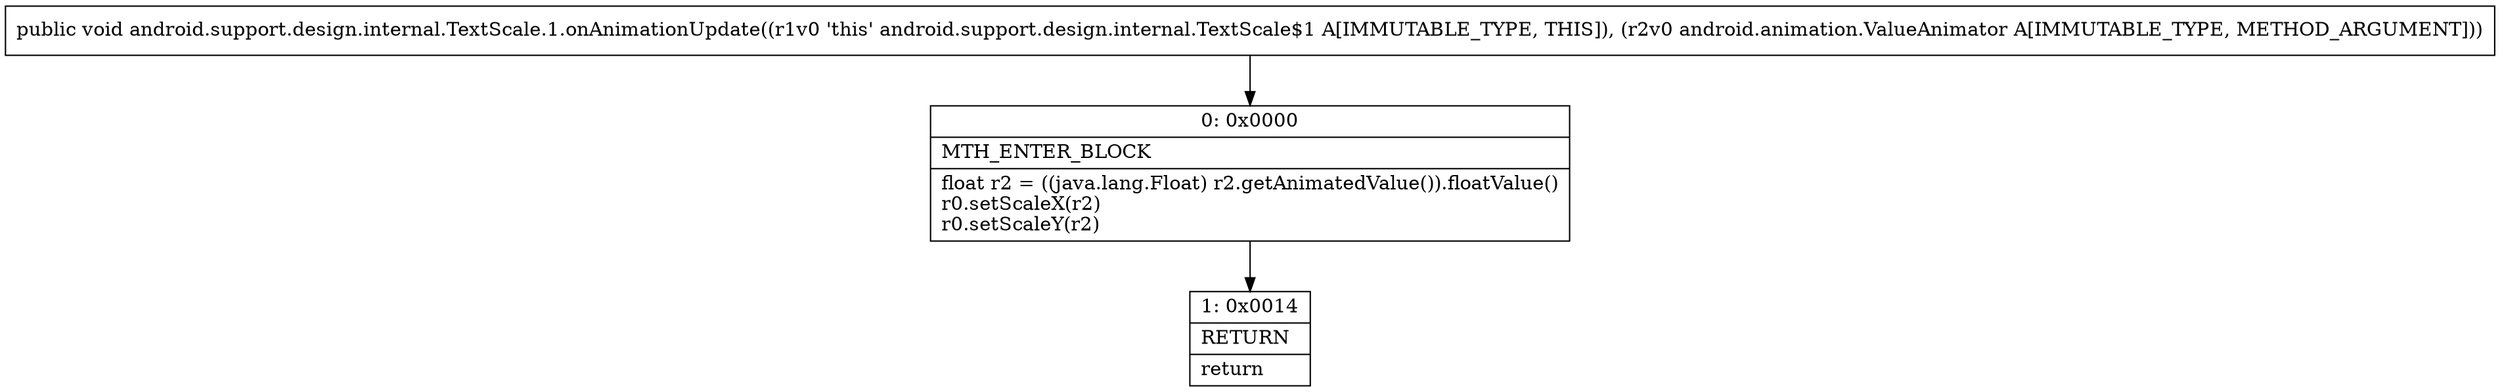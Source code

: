digraph "CFG forandroid.support.design.internal.TextScale.1.onAnimationUpdate(Landroid\/animation\/ValueAnimator;)V" {
Node_0 [shape=record,label="{0\:\ 0x0000|MTH_ENTER_BLOCK\l|float r2 = ((java.lang.Float) r2.getAnimatedValue()).floatValue()\lr0.setScaleX(r2)\lr0.setScaleY(r2)\l}"];
Node_1 [shape=record,label="{1\:\ 0x0014|RETURN\l|return\l}"];
MethodNode[shape=record,label="{public void android.support.design.internal.TextScale.1.onAnimationUpdate((r1v0 'this' android.support.design.internal.TextScale$1 A[IMMUTABLE_TYPE, THIS]), (r2v0 android.animation.ValueAnimator A[IMMUTABLE_TYPE, METHOD_ARGUMENT])) }"];
MethodNode -> Node_0;
Node_0 -> Node_1;
}

